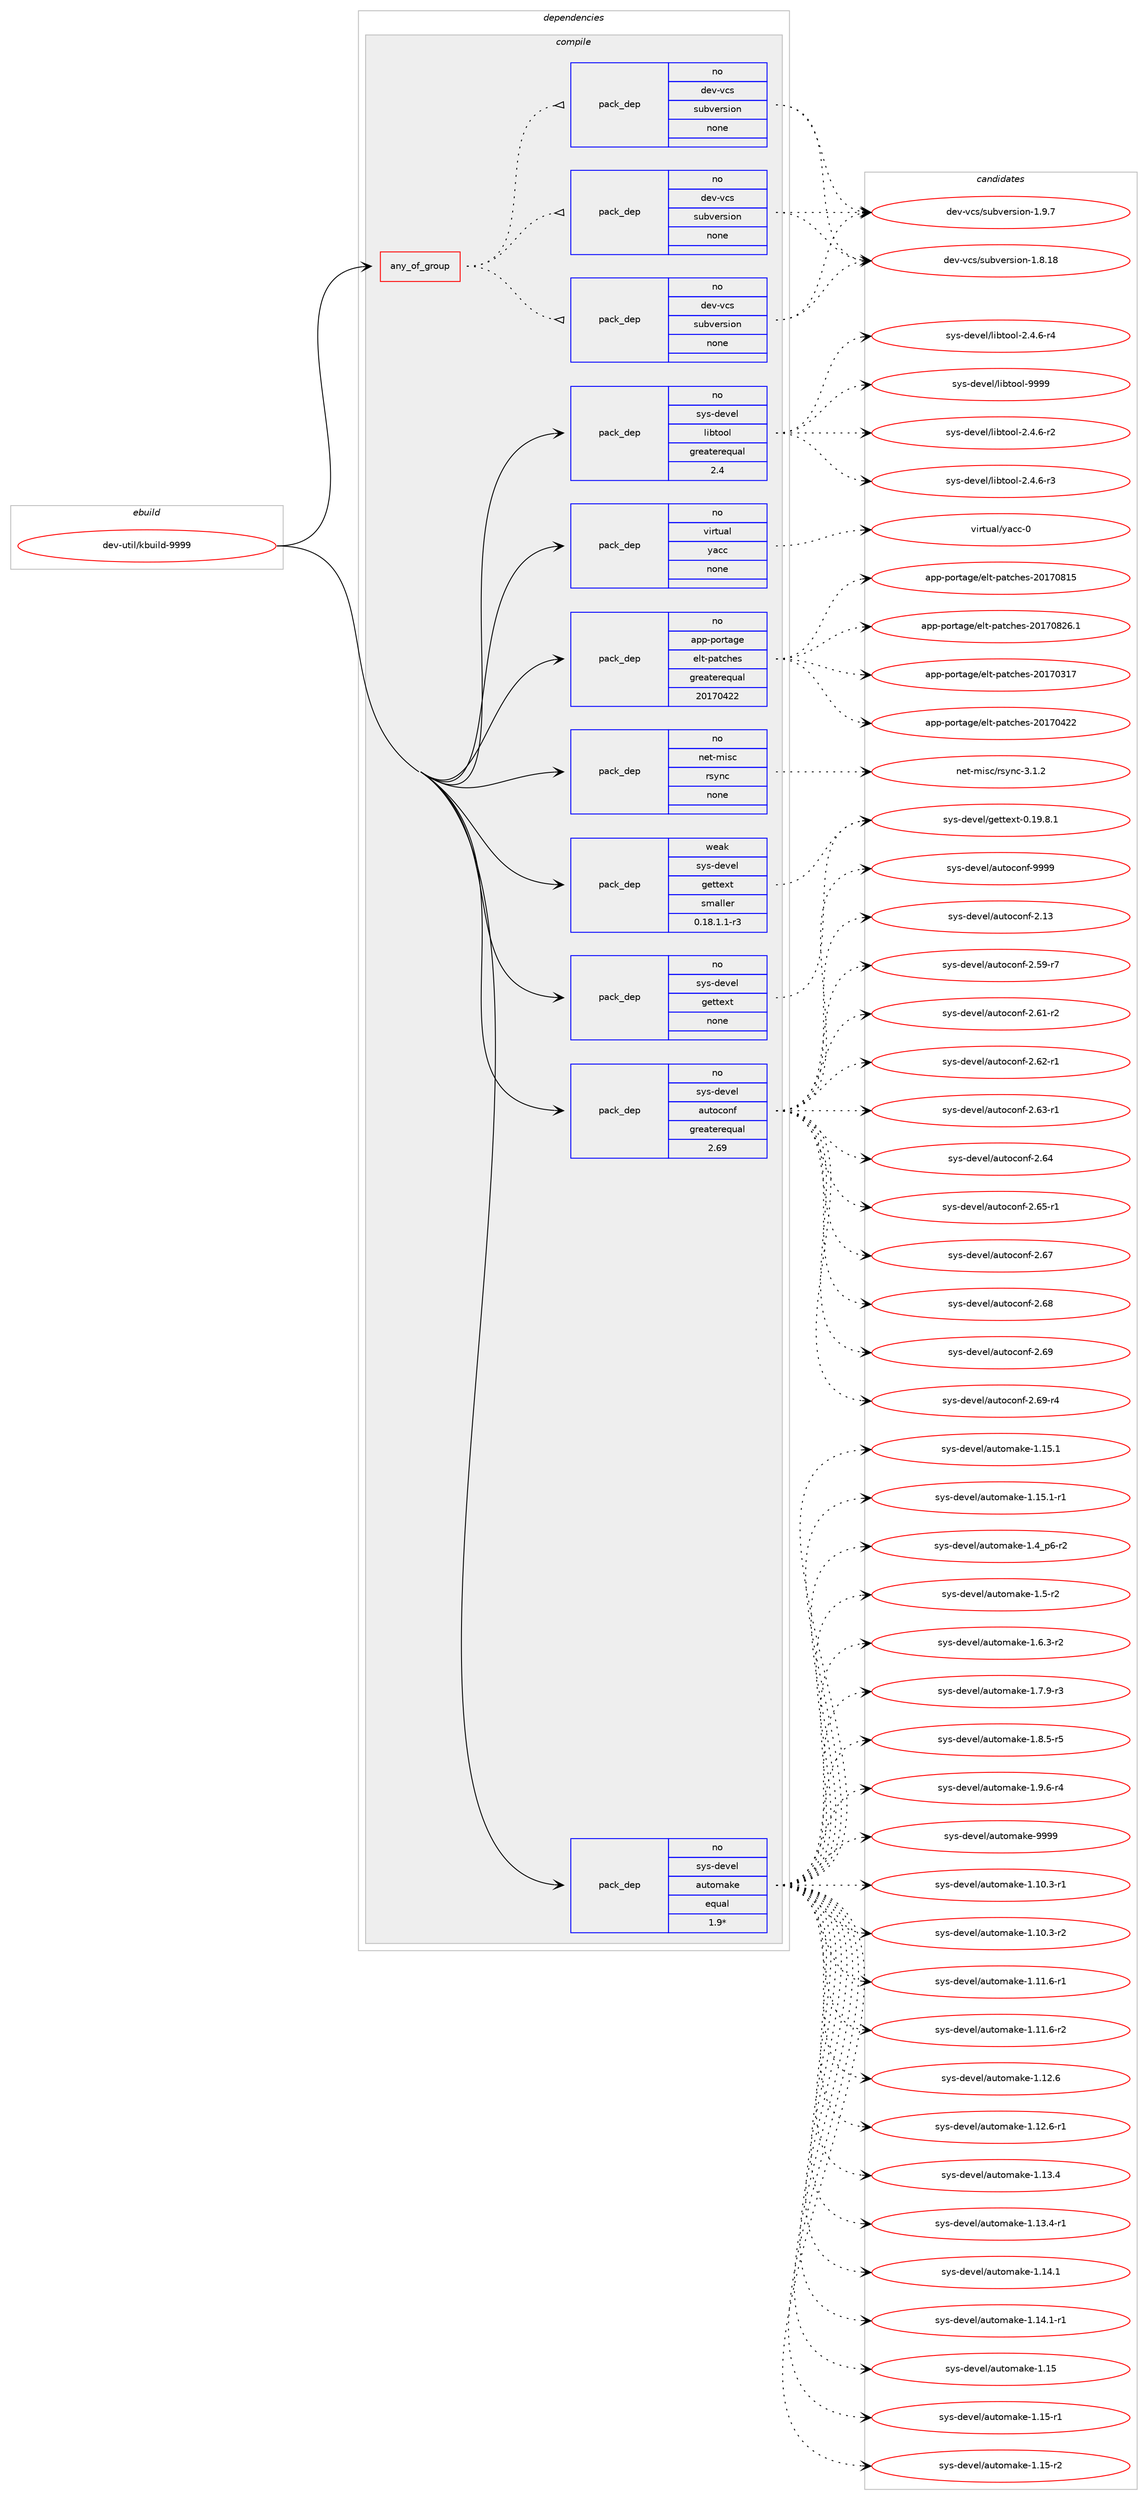 digraph prolog {

# *************
# Graph options
# *************

newrank=true;
concentrate=true;
compound=true;
graph [rankdir=LR,fontname=Helvetica,fontsize=10,ranksep=1.5];#, ranksep=2.5, nodesep=0.2];
edge  [arrowhead=vee];
node  [fontname=Helvetica,fontsize=10];

# **********
# The ebuild
# **********

subgraph cluster_leftcol {
color=gray;
rank=same;
label=<<i>ebuild</i>>;
id [label="dev-util/kbuild-9999", color=red, width=4, href="../dev-util/kbuild-9999.svg"];
}

# ****************
# The dependencies
# ****************

subgraph cluster_midcol {
color=gray;
label=<<i>dependencies</i>>;
subgraph cluster_compile {
fillcolor="#eeeeee";
style=filled;
label=<<i>compile</i>>;
subgraph any4198 {
dependency286322 [label=<<TABLE BORDER="0" CELLBORDER="1" CELLSPACING="0" CELLPADDING="4"><TR><TD CELLPADDING="10">any_of_group</TD></TR></TABLE>>, shape=none, color=red];subgraph pack203764 {
dependency286323 [label=<<TABLE BORDER="0" CELLBORDER="1" CELLSPACING="0" CELLPADDING="4" WIDTH="220"><TR><TD ROWSPAN="6" CELLPADDING="30">pack_dep</TD></TR><TR><TD WIDTH="110">no</TD></TR><TR><TD>dev-vcs</TD></TR><TR><TD>subversion</TD></TR><TR><TD>none</TD></TR><TR><TD></TD></TR></TABLE>>, shape=none, color=blue];
}
dependency286322:e -> dependency286323:w [weight=20,style="dotted",arrowhead="oinv"];
subgraph pack203765 {
dependency286324 [label=<<TABLE BORDER="0" CELLBORDER="1" CELLSPACING="0" CELLPADDING="4" WIDTH="220"><TR><TD ROWSPAN="6" CELLPADDING="30">pack_dep</TD></TR><TR><TD WIDTH="110">no</TD></TR><TR><TD>dev-vcs</TD></TR><TR><TD>subversion</TD></TR><TR><TD>none</TD></TR><TR><TD></TD></TR></TABLE>>, shape=none, color=blue];
}
dependency286322:e -> dependency286324:w [weight=20,style="dotted",arrowhead="oinv"];
subgraph pack203766 {
dependency286325 [label=<<TABLE BORDER="0" CELLBORDER="1" CELLSPACING="0" CELLPADDING="4" WIDTH="220"><TR><TD ROWSPAN="6" CELLPADDING="30">pack_dep</TD></TR><TR><TD WIDTH="110">no</TD></TR><TR><TD>dev-vcs</TD></TR><TR><TD>subversion</TD></TR><TR><TD>none</TD></TR><TR><TD></TD></TR></TABLE>>, shape=none, color=blue];
}
dependency286322:e -> dependency286325:w [weight=20,style="dotted",arrowhead="oinv"];
}
id:e -> dependency286322:w [weight=20,style="solid",arrowhead="vee"];
subgraph pack203767 {
dependency286326 [label=<<TABLE BORDER="0" CELLBORDER="1" CELLSPACING="0" CELLPADDING="4" WIDTH="220"><TR><TD ROWSPAN="6" CELLPADDING="30">pack_dep</TD></TR><TR><TD WIDTH="110">no</TD></TR><TR><TD>app-portage</TD></TR><TR><TD>elt-patches</TD></TR><TR><TD>greaterequal</TD></TR><TR><TD>20170422</TD></TR></TABLE>>, shape=none, color=blue];
}
id:e -> dependency286326:w [weight=20,style="solid",arrowhead="vee"];
subgraph pack203768 {
dependency286327 [label=<<TABLE BORDER="0" CELLBORDER="1" CELLSPACING="0" CELLPADDING="4" WIDTH="220"><TR><TD ROWSPAN="6" CELLPADDING="30">pack_dep</TD></TR><TR><TD WIDTH="110">no</TD></TR><TR><TD>net-misc</TD></TR><TR><TD>rsync</TD></TR><TR><TD>none</TD></TR><TR><TD></TD></TR></TABLE>>, shape=none, color=blue];
}
id:e -> dependency286327:w [weight=20,style="solid",arrowhead="vee"];
subgraph pack203769 {
dependency286328 [label=<<TABLE BORDER="0" CELLBORDER="1" CELLSPACING="0" CELLPADDING="4" WIDTH="220"><TR><TD ROWSPAN="6" CELLPADDING="30">pack_dep</TD></TR><TR><TD WIDTH="110">no</TD></TR><TR><TD>sys-devel</TD></TR><TR><TD>autoconf</TD></TR><TR><TD>greaterequal</TD></TR><TR><TD>2.69</TD></TR></TABLE>>, shape=none, color=blue];
}
id:e -> dependency286328:w [weight=20,style="solid",arrowhead="vee"];
subgraph pack203770 {
dependency286329 [label=<<TABLE BORDER="0" CELLBORDER="1" CELLSPACING="0" CELLPADDING="4" WIDTH="220"><TR><TD ROWSPAN="6" CELLPADDING="30">pack_dep</TD></TR><TR><TD WIDTH="110">no</TD></TR><TR><TD>sys-devel</TD></TR><TR><TD>automake</TD></TR><TR><TD>equal</TD></TR><TR><TD>1.9*</TD></TR></TABLE>>, shape=none, color=blue];
}
id:e -> dependency286329:w [weight=20,style="solid",arrowhead="vee"];
subgraph pack203771 {
dependency286330 [label=<<TABLE BORDER="0" CELLBORDER="1" CELLSPACING="0" CELLPADDING="4" WIDTH="220"><TR><TD ROWSPAN="6" CELLPADDING="30">pack_dep</TD></TR><TR><TD WIDTH="110">no</TD></TR><TR><TD>sys-devel</TD></TR><TR><TD>gettext</TD></TR><TR><TD>none</TD></TR><TR><TD></TD></TR></TABLE>>, shape=none, color=blue];
}
id:e -> dependency286330:w [weight=20,style="solid",arrowhead="vee"];
subgraph pack203772 {
dependency286331 [label=<<TABLE BORDER="0" CELLBORDER="1" CELLSPACING="0" CELLPADDING="4" WIDTH="220"><TR><TD ROWSPAN="6" CELLPADDING="30">pack_dep</TD></TR><TR><TD WIDTH="110">no</TD></TR><TR><TD>sys-devel</TD></TR><TR><TD>libtool</TD></TR><TR><TD>greaterequal</TD></TR><TR><TD>2.4</TD></TR></TABLE>>, shape=none, color=blue];
}
id:e -> dependency286331:w [weight=20,style="solid",arrowhead="vee"];
subgraph pack203773 {
dependency286332 [label=<<TABLE BORDER="0" CELLBORDER="1" CELLSPACING="0" CELLPADDING="4" WIDTH="220"><TR><TD ROWSPAN="6" CELLPADDING="30">pack_dep</TD></TR><TR><TD WIDTH="110">no</TD></TR><TR><TD>virtual</TD></TR><TR><TD>yacc</TD></TR><TR><TD>none</TD></TR><TR><TD></TD></TR></TABLE>>, shape=none, color=blue];
}
id:e -> dependency286332:w [weight=20,style="solid",arrowhead="vee"];
subgraph pack203774 {
dependency286333 [label=<<TABLE BORDER="0" CELLBORDER="1" CELLSPACING="0" CELLPADDING="4" WIDTH="220"><TR><TD ROWSPAN="6" CELLPADDING="30">pack_dep</TD></TR><TR><TD WIDTH="110">weak</TD></TR><TR><TD>sys-devel</TD></TR><TR><TD>gettext</TD></TR><TR><TD>smaller</TD></TR><TR><TD>0.18.1.1-r3</TD></TR></TABLE>>, shape=none, color=blue];
}
id:e -> dependency286333:w [weight=20,style="solid",arrowhead="vee"];
}
subgraph cluster_compileandrun {
fillcolor="#eeeeee";
style=filled;
label=<<i>compile and run</i>>;
}
subgraph cluster_run {
fillcolor="#eeeeee";
style=filled;
label=<<i>run</i>>;
}
}

# **************
# The candidates
# **************

subgraph cluster_choices {
rank=same;
color=gray;
label=<<i>candidates</i>>;

subgraph choice203764 {
color=black;
nodesep=1;
choice1001011184511899115471151179811810111411510511111045494656464956 [label="dev-vcs/subversion-1.8.18", color=red, width=4,href="../dev-vcs/subversion-1.8.18.svg"];
choice10010111845118991154711511798118101114115105111110454946574655 [label="dev-vcs/subversion-1.9.7", color=red, width=4,href="../dev-vcs/subversion-1.9.7.svg"];
dependency286323:e -> choice1001011184511899115471151179811810111411510511111045494656464956:w [style=dotted,weight="100"];
dependency286323:e -> choice10010111845118991154711511798118101114115105111110454946574655:w [style=dotted,weight="100"];
}
subgraph choice203765 {
color=black;
nodesep=1;
choice1001011184511899115471151179811810111411510511111045494656464956 [label="dev-vcs/subversion-1.8.18", color=red, width=4,href="../dev-vcs/subversion-1.8.18.svg"];
choice10010111845118991154711511798118101114115105111110454946574655 [label="dev-vcs/subversion-1.9.7", color=red, width=4,href="../dev-vcs/subversion-1.9.7.svg"];
dependency286324:e -> choice1001011184511899115471151179811810111411510511111045494656464956:w [style=dotted,weight="100"];
dependency286324:e -> choice10010111845118991154711511798118101114115105111110454946574655:w [style=dotted,weight="100"];
}
subgraph choice203766 {
color=black;
nodesep=1;
choice1001011184511899115471151179811810111411510511111045494656464956 [label="dev-vcs/subversion-1.8.18", color=red, width=4,href="../dev-vcs/subversion-1.8.18.svg"];
choice10010111845118991154711511798118101114115105111110454946574655 [label="dev-vcs/subversion-1.9.7", color=red, width=4,href="../dev-vcs/subversion-1.9.7.svg"];
dependency286325:e -> choice1001011184511899115471151179811810111411510511111045494656464956:w [style=dotted,weight="100"];
dependency286325:e -> choice10010111845118991154711511798118101114115105111110454946574655:w [style=dotted,weight="100"];
}
subgraph choice203767 {
color=black;
nodesep=1;
choice97112112451121111141169710310147101108116451129711699104101115455048495548514955 [label="app-portage/elt-patches-20170317", color=red, width=4,href="../app-portage/elt-patches-20170317.svg"];
choice97112112451121111141169710310147101108116451129711699104101115455048495548525050 [label="app-portage/elt-patches-20170422", color=red, width=4,href="../app-portage/elt-patches-20170422.svg"];
choice97112112451121111141169710310147101108116451129711699104101115455048495548564953 [label="app-portage/elt-patches-20170815", color=red, width=4,href="../app-portage/elt-patches-20170815.svg"];
choice971121124511211111411697103101471011081164511297116991041011154550484955485650544649 [label="app-portage/elt-patches-20170826.1", color=red, width=4,href="../app-portage/elt-patches-20170826.1.svg"];
dependency286326:e -> choice97112112451121111141169710310147101108116451129711699104101115455048495548514955:w [style=dotted,weight="100"];
dependency286326:e -> choice97112112451121111141169710310147101108116451129711699104101115455048495548525050:w [style=dotted,weight="100"];
dependency286326:e -> choice97112112451121111141169710310147101108116451129711699104101115455048495548564953:w [style=dotted,weight="100"];
dependency286326:e -> choice971121124511211111411697103101471011081164511297116991041011154550484955485650544649:w [style=dotted,weight="100"];
}
subgraph choice203768 {
color=black;
nodesep=1;
choice11010111645109105115994711411512111099455146494650 [label="net-misc/rsync-3.1.2", color=red, width=4,href="../net-misc/rsync-3.1.2.svg"];
dependency286327:e -> choice11010111645109105115994711411512111099455146494650:w [style=dotted,weight="100"];
}
subgraph choice203769 {
color=black;
nodesep=1;
choice115121115451001011181011084797117116111991111101024550464951 [label="sys-devel/autoconf-2.13", color=red, width=4,href="../sys-devel/autoconf-2.13.svg"];
choice1151211154510010111810110847971171161119911111010245504653574511455 [label="sys-devel/autoconf-2.59-r7", color=red, width=4,href="../sys-devel/autoconf-2.59-r7.svg"];
choice1151211154510010111810110847971171161119911111010245504654494511450 [label="sys-devel/autoconf-2.61-r2", color=red, width=4,href="../sys-devel/autoconf-2.61-r2.svg"];
choice1151211154510010111810110847971171161119911111010245504654504511449 [label="sys-devel/autoconf-2.62-r1", color=red, width=4,href="../sys-devel/autoconf-2.62-r1.svg"];
choice1151211154510010111810110847971171161119911111010245504654514511449 [label="sys-devel/autoconf-2.63-r1", color=red, width=4,href="../sys-devel/autoconf-2.63-r1.svg"];
choice115121115451001011181011084797117116111991111101024550465452 [label="sys-devel/autoconf-2.64", color=red, width=4,href="../sys-devel/autoconf-2.64.svg"];
choice1151211154510010111810110847971171161119911111010245504654534511449 [label="sys-devel/autoconf-2.65-r1", color=red, width=4,href="../sys-devel/autoconf-2.65-r1.svg"];
choice115121115451001011181011084797117116111991111101024550465455 [label="sys-devel/autoconf-2.67", color=red, width=4,href="../sys-devel/autoconf-2.67.svg"];
choice115121115451001011181011084797117116111991111101024550465456 [label="sys-devel/autoconf-2.68", color=red, width=4,href="../sys-devel/autoconf-2.68.svg"];
choice115121115451001011181011084797117116111991111101024550465457 [label="sys-devel/autoconf-2.69", color=red, width=4,href="../sys-devel/autoconf-2.69.svg"];
choice1151211154510010111810110847971171161119911111010245504654574511452 [label="sys-devel/autoconf-2.69-r4", color=red, width=4,href="../sys-devel/autoconf-2.69-r4.svg"];
choice115121115451001011181011084797117116111991111101024557575757 [label="sys-devel/autoconf-9999", color=red, width=4,href="../sys-devel/autoconf-9999.svg"];
dependency286328:e -> choice115121115451001011181011084797117116111991111101024550464951:w [style=dotted,weight="100"];
dependency286328:e -> choice1151211154510010111810110847971171161119911111010245504653574511455:w [style=dotted,weight="100"];
dependency286328:e -> choice1151211154510010111810110847971171161119911111010245504654494511450:w [style=dotted,weight="100"];
dependency286328:e -> choice1151211154510010111810110847971171161119911111010245504654504511449:w [style=dotted,weight="100"];
dependency286328:e -> choice1151211154510010111810110847971171161119911111010245504654514511449:w [style=dotted,weight="100"];
dependency286328:e -> choice115121115451001011181011084797117116111991111101024550465452:w [style=dotted,weight="100"];
dependency286328:e -> choice1151211154510010111810110847971171161119911111010245504654534511449:w [style=dotted,weight="100"];
dependency286328:e -> choice115121115451001011181011084797117116111991111101024550465455:w [style=dotted,weight="100"];
dependency286328:e -> choice115121115451001011181011084797117116111991111101024550465456:w [style=dotted,weight="100"];
dependency286328:e -> choice115121115451001011181011084797117116111991111101024550465457:w [style=dotted,weight="100"];
dependency286328:e -> choice1151211154510010111810110847971171161119911111010245504654574511452:w [style=dotted,weight="100"];
dependency286328:e -> choice115121115451001011181011084797117116111991111101024557575757:w [style=dotted,weight="100"];
}
subgraph choice203770 {
color=black;
nodesep=1;
choice11512111545100101118101108479711711611110997107101454946494846514511449 [label="sys-devel/automake-1.10.3-r1", color=red, width=4,href="../sys-devel/automake-1.10.3-r1.svg"];
choice11512111545100101118101108479711711611110997107101454946494846514511450 [label="sys-devel/automake-1.10.3-r2", color=red, width=4,href="../sys-devel/automake-1.10.3-r2.svg"];
choice11512111545100101118101108479711711611110997107101454946494946544511449 [label="sys-devel/automake-1.11.6-r1", color=red, width=4,href="../sys-devel/automake-1.11.6-r1.svg"];
choice11512111545100101118101108479711711611110997107101454946494946544511450 [label="sys-devel/automake-1.11.6-r2", color=red, width=4,href="../sys-devel/automake-1.11.6-r2.svg"];
choice1151211154510010111810110847971171161111099710710145494649504654 [label="sys-devel/automake-1.12.6", color=red, width=4,href="../sys-devel/automake-1.12.6.svg"];
choice11512111545100101118101108479711711611110997107101454946495046544511449 [label="sys-devel/automake-1.12.6-r1", color=red, width=4,href="../sys-devel/automake-1.12.6-r1.svg"];
choice1151211154510010111810110847971171161111099710710145494649514652 [label="sys-devel/automake-1.13.4", color=red, width=4,href="../sys-devel/automake-1.13.4.svg"];
choice11512111545100101118101108479711711611110997107101454946495146524511449 [label="sys-devel/automake-1.13.4-r1", color=red, width=4,href="../sys-devel/automake-1.13.4-r1.svg"];
choice1151211154510010111810110847971171161111099710710145494649524649 [label="sys-devel/automake-1.14.1", color=red, width=4,href="../sys-devel/automake-1.14.1.svg"];
choice11512111545100101118101108479711711611110997107101454946495246494511449 [label="sys-devel/automake-1.14.1-r1", color=red, width=4,href="../sys-devel/automake-1.14.1-r1.svg"];
choice115121115451001011181011084797117116111109971071014549464953 [label="sys-devel/automake-1.15", color=red, width=4,href="../sys-devel/automake-1.15.svg"];
choice1151211154510010111810110847971171161111099710710145494649534511449 [label="sys-devel/automake-1.15-r1", color=red, width=4,href="../sys-devel/automake-1.15-r1.svg"];
choice1151211154510010111810110847971171161111099710710145494649534511450 [label="sys-devel/automake-1.15-r2", color=red, width=4,href="../sys-devel/automake-1.15-r2.svg"];
choice1151211154510010111810110847971171161111099710710145494649534649 [label="sys-devel/automake-1.15.1", color=red, width=4,href="../sys-devel/automake-1.15.1.svg"];
choice11512111545100101118101108479711711611110997107101454946495346494511449 [label="sys-devel/automake-1.15.1-r1", color=red, width=4,href="../sys-devel/automake-1.15.1-r1.svg"];
choice115121115451001011181011084797117116111109971071014549465295112544511450 [label="sys-devel/automake-1.4_p6-r2", color=red, width=4,href="../sys-devel/automake-1.4_p6-r2.svg"];
choice11512111545100101118101108479711711611110997107101454946534511450 [label="sys-devel/automake-1.5-r2", color=red, width=4,href="../sys-devel/automake-1.5-r2.svg"];
choice115121115451001011181011084797117116111109971071014549465446514511450 [label="sys-devel/automake-1.6.3-r2", color=red, width=4,href="../sys-devel/automake-1.6.3-r2.svg"];
choice115121115451001011181011084797117116111109971071014549465546574511451 [label="sys-devel/automake-1.7.9-r3", color=red, width=4,href="../sys-devel/automake-1.7.9-r3.svg"];
choice115121115451001011181011084797117116111109971071014549465646534511453 [label="sys-devel/automake-1.8.5-r5", color=red, width=4,href="../sys-devel/automake-1.8.5-r5.svg"];
choice115121115451001011181011084797117116111109971071014549465746544511452 [label="sys-devel/automake-1.9.6-r4", color=red, width=4,href="../sys-devel/automake-1.9.6-r4.svg"];
choice115121115451001011181011084797117116111109971071014557575757 [label="sys-devel/automake-9999", color=red, width=4,href="../sys-devel/automake-9999.svg"];
dependency286329:e -> choice11512111545100101118101108479711711611110997107101454946494846514511449:w [style=dotted,weight="100"];
dependency286329:e -> choice11512111545100101118101108479711711611110997107101454946494846514511450:w [style=dotted,weight="100"];
dependency286329:e -> choice11512111545100101118101108479711711611110997107101454946494946544511449:w [style=dotted,weight="100"];
dependency286329:e -> choice11512111545100101118101108479711711611110997107101454946494946544511450:w [style=dotted,weight="100"];
dependency286329:e -> choice1151211154510010111810110847971171161111099710710145494649504654:w [style=dotted,weight="100"];
dependency286329:e -> choice11512111545100101118101108479711711611110997107101454946495046544511449:w [style=dotted,weight="100"];
dependency286329:e -> choice1151211154510010111810110847971171161111099710710145494649514652:w [style=dotted,weight="100"];
dependency286329:e -> choice11512111545100101118101108479711711611110997107101454946495146524511449:w [style=dotted,weight="100"];
dependency286329:e -> choice1151211154510010111810110847971171161111099710710145494649524649:w [style=dotted,weight="100"];
dependency286329:e -> choice11512111545100101118101108479711711611110997107101454946495246494511449:w [style=dotted,weight="100"];
dependency286329:e -> choice115121115451001011181011084797117116111109971071014549464953:w [style=dotted,weight="100"];
dependency286329:e -> choice1151211154510010111810110847971171161111099710710145494649534511449:w [style=dotted,weight="100"];
dependency286329:e -> choice1151211154510010111810110847971171161111099710710145494649534511450:w [style=dotted,weight="100"];
dependency286329:e -> choice1151211154510010111810110847971171161111099710710145494649534649:w [style=dotted,weight="100"];
dependency286329:e -> choice11512111545100101118101108479711711611110997107101454946495346494511449:w [style=dotted,weight="100"];
dependency286329:e -> choice115121115451001011181011084797117116111109971071014549465295112544511450:w [style=dotted,weight="100"];
dependency286329:e -> choice11512111545100101118101108479711711611110997107101454946534511450:w [style=dotted,weight="100"];
dependency286329:e -> choice115121115451001011181011084797117116111109971071014549465446514511450:w [style=dotted,weight="100"];
dependency286329:e -> choice115121115451001011181011084797117116111109971071014549465546574511451:w [style=dotted,weight="100"];
dependency286329:e -> choice115121115451001011181011084797117116111109971071014549465646534511453:w [style=dotted,weight="100"];
dependency286329:e -> choice115121115451001011181011084797117116111109971071014549465746544511452:w [style=dotted,weight="100"];
dependency286329:e -> choice115121115451001011181011084797117116111109971071014557575757:w [style=dotted,weight="100"];
}
subgraph choice203771 {
color=black;
nodesep=1;
choice1151211154510010111810110847103101116116101120116454846495746564649 [label="sys-devel/gettext-0.19.8.1", color=red, width=4,href="../sys-devel/gettext-0.19.8.1.svg"];
dependency286330:e -> choice1151211154510010111810110847103101116116101120116454846495746564649:w [style=dotted,weight="100"];
}
subgraph choice203772 {
color=black;
nodesep=1;
choice1151211154510010111810110847108105981161111111084550465246544511450 [label="sys-devel/libtool-2.4.6-r2", color=red, width=4,href="../sys-devel/libtool-2.4.6-r2.svg"];
choice1151211154510010111810110847108105981161111111084550465246544511451 [label="sys-devel/libtool-2.4.6-r3", color=red, width=4,href="../sys-devel/libtool-2.4.6-r3.svg"];
choice1151211154510010111810110847108105981161111111084550465246544511452 [label="sys-devel/libtool-2.4.6-r4", color=red, width=4,href="../sys-devel/libtool-2.4.6-r4.svg"];
choice1151211154510010111810110847108105981161111111084557575757 [label="sys-devel/libtool-9999", color=red, width=4,href="../sys-devel/libtool-9999.svg"];
dependency286331:e -> choice1151211154510010111810110847108105981161111111084550465246544511450:w [style=dotted,weight="100"];
dependency286331:e -> choice1151211154510010111810110847108105981161111111084550465246544511451:w [style=dotted,weight="100"];
dependency286331:e -> choice1151211154510010111810110847108105981161111111084550465246544511452:w [style=dotted,weight="100"];
dependency286331:e -> choice1151211154510010111810110847108105981161111111084557575757:w [style=dotted,weight="100"];
}
subgraph choice203773 {
color=black;
nodesep=1;
choice11810511411611797108471219799994548 [label="virtual/yacc-0", color=red, width=4,href="../virtual/yacc-0.svg"];
dependency286332:e -> choice11810511411611797108471219799994548:w [style=dotted,weight="100"];
}
subgraph choice203774 {
color=black;
nodesep=1;
choice1151211154510010111810110847103101116116101120116454846495746564649 [label="sys-devel/gettext-0.19.8.1", color=red, width=4,href="../sys-devel/gettext-0.19.8.1.svg"];
dependency286333:e -> choice1151211154510010111810110847103101116116101120116454846495746564649:w [style=dotted,weight="100"];
}
}

}
